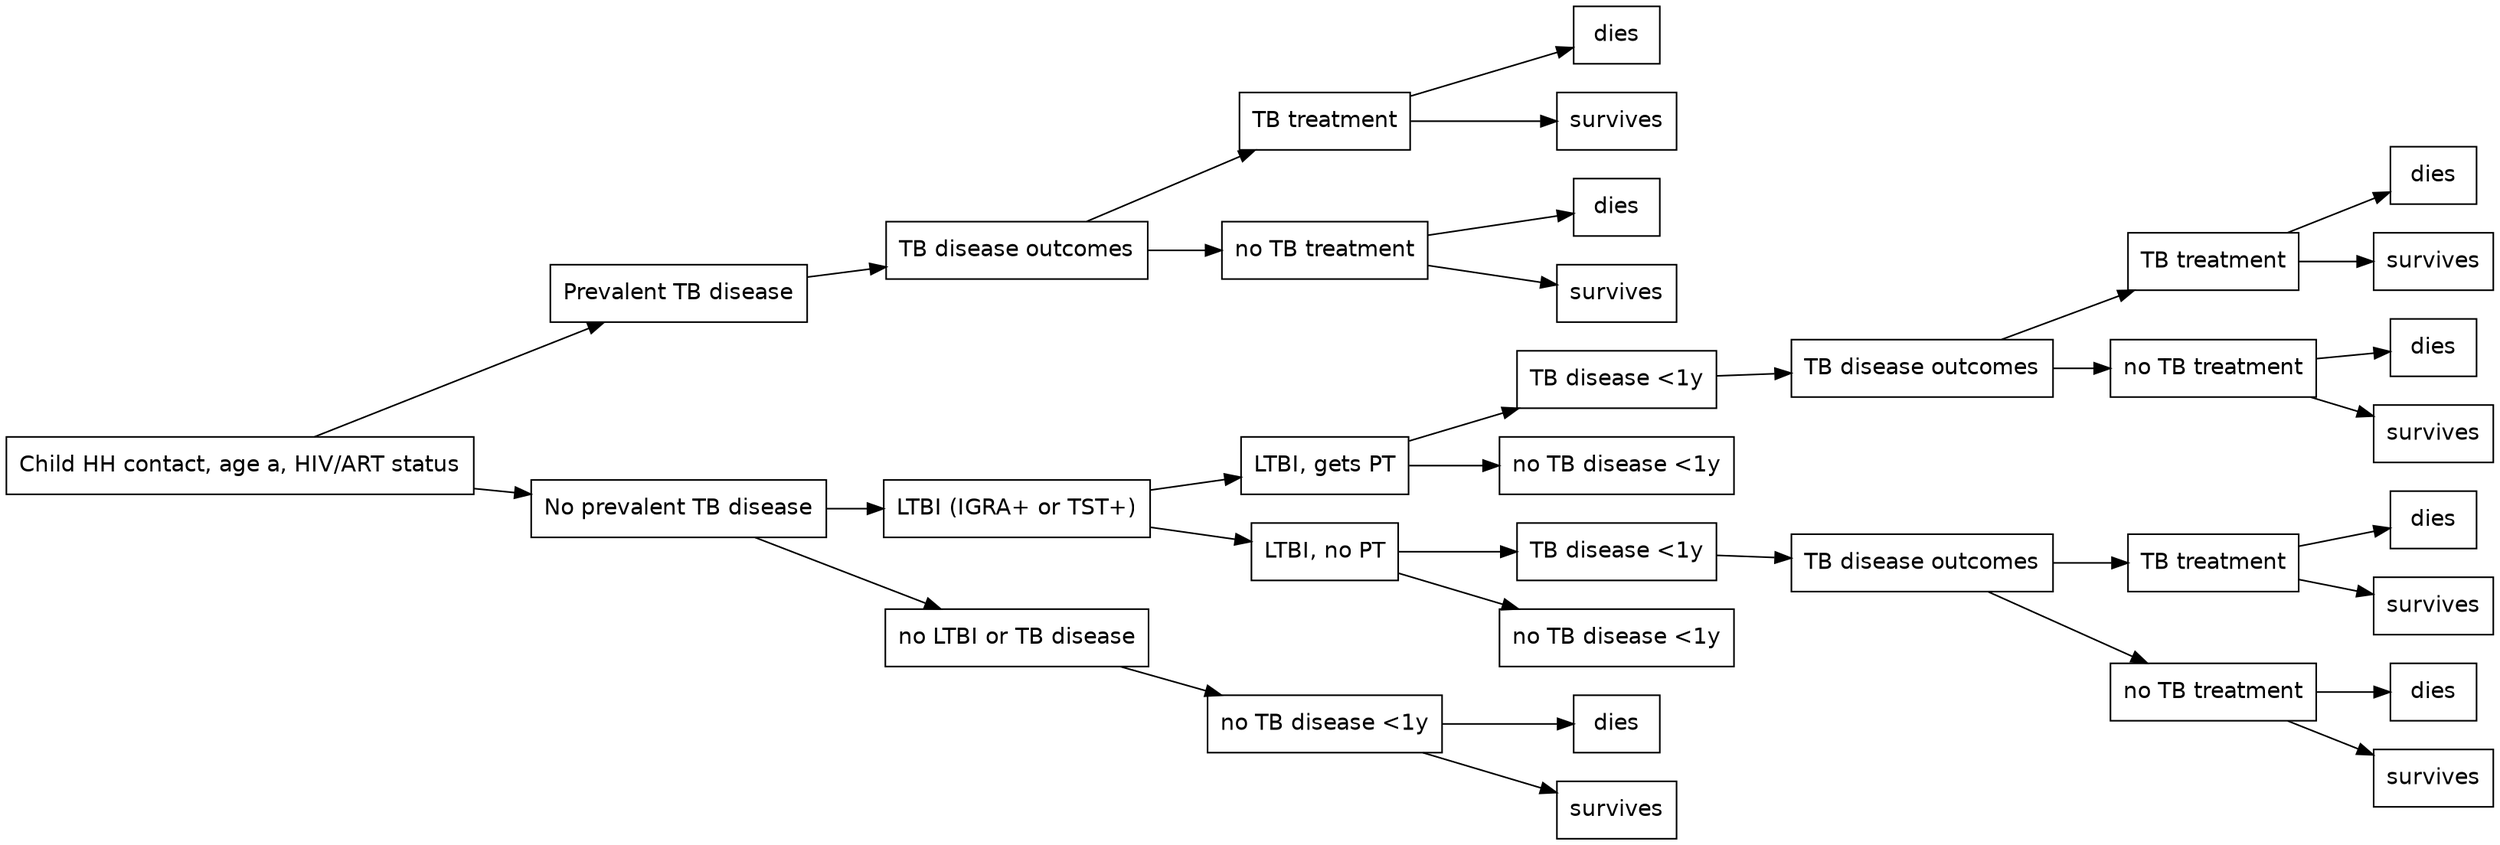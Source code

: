 digraph {

graph [layout = "dot",
       rankdir = "LR"]
// generated automatically by HEdtree; edited by hand to simplify turned off subtree
       // nodes
  "1" [label = "Child HH contact, age a, HIV/ART status", fontname = "helvetica", shape = "box", fillcolor = "#FFFFFF", fontcolor = "#000000"] 
  "2" [label = "Prevalent TB disease", fontname = "helvetica", shape = "box", fillcolor = "#FFFFFF", fontcolor = "#000000"] 
  "3" [label = "TB disease outcomes", fontname = "helvetica", shape = "box", fillcolor = "#FFFFFF", fontcolor = "#000000"] 
  "4" [label = "TB treatment", fontname = "helvetica", shape = "box", fillcolor = "#FFFFFF", fontcolor = "#000000"] 
  "5" [label = "dies", fontname = "helvetica", shape = "box", fillcolor = "#FFFFFF", fontcolor = "#000000"] 
  "6" [label = "survives", fontname = "helvetica", shape = "box", fillcolor = "#FFFFFF", fontcolor = "#000000"] 
  "7" [label = "no TB treatment", fontname = "helvetica", shape = "box", fillcolor = "#FFFFFF", fontcolor = "#000000"] 
  "8" [label = "dies", fontname = "helvetica", shape = "box", fillcolor = "#FFFFFF", fontcolor = "#000000"] 
  "9" [label = "survives", fontname = "helvetica", shape = "box", fillcolor = "#FFFFFF", fontcolor = "#000000"] 
  "10" [label = "No prevalent TB disease", fontname = "helvetica", shape = "box", fillcolor = "#FFFFFF", fontcolor = "#000000"] 
  "11" [label = "LTBI (IGRA+ or TST+)", fontname = "helvetica", shape = "box", fillcolor = "#FFFFFF", fontcolor = "#000000"] 
  "12" [label = "LTBI, gets PT", fontname = "helvetica", shape = "box", fillcolor = "#FFFFFF", fontcolor = "#000000"] 
  "13" [label = "TB disease <1y", fontname = "helvetica", shape = "box", fillcolor = "#FFFFFF", fontcolor = "#000000"] 
  "14" [label = "TB disease outcomes", fontname = "helvetica", shape = "box", fillcolor = "#FFFFFF", fontcolor = "#000000"] 
  "15" [label = "TB treatment", fontname = "helvetica", shape = "box", fillcolor = "#FFFFFF", fontcolor = "#000000"] 
  "16" [label = "dies", fontname = "helvetica", shape = "box", fillcolor = "#FFFFFF", fontcolor = "#000000"] 
  "17" [label = "survives", fontname = "helvetica", shape = "box", fillcolor = "#FFFFFF", fontcolor = "#000000"] 
  "18" [label = "no TB treatment", fontname = "helvetica", shape = "box", fillcolor = "#FFFFFF", fontcolor = "#000000"] 
  "19" [label = "dies", fontname = "helvetica", shape = "box", fillcolor = "#FFFFFF", fontcolor = "#000000"] 
  "20" [label = "survives", fontname = "helvetica", shape = "box", fillcolor = "#FFFFFF", fontcolor = "#000000"] 
  "21" [label = "no TB disease <1y", fontname = "helvetica", shape = "box", fillcolor = "#FFFFFF", fontcolor = "#000000"] 
  "22" [label = "LTBI, no PT", fontname = "helvetica", shape = "box", fillcolor = "#FFFFFF", fontcolor = "#000000"] 
  "23" [label = "TB disease <1y", fontname = "helvetica", shape = "box", fillcolor = "#FFFFFF", fontcolor = "#000000"] 
  "24" [label = "TB disease outcomes", fontname = "helvetica", shape = "box", fillcolor = "#FFFFFF", fontcolor = "#000000"] 
  "25" [label = "TB treatment", fontname = "helvetica", shape = "box", fillcolor = "#FFFFFF", fontcolor = "#000000"] 
  "26" [label = "dies", fontname = "helvetica", shape = "box", fillcolor = "#FFFFFF", fontcolor = "#000000"] 
  "27" [label = "survives", fontname = "helvetica", shape = "box", fillcolor = "#FFFFFF", fontcolor = "#000000"] 
  "28" [label = "no TB treatment", fontname = "helvetica", shape = "box", fillcolor = "#FFFFFF", fontcolor = "#000000"] 
  "29" [label = "dies", fontname = "helvetica", shape = "box", fillcolor = "#FFFFFF", fontcolor = "#000000"] 
  "30" [label = "survives", fontname = "helvetica", shape = "box", fillcolor = "#FFFFFF", fontcolor = "#000000"] 
  "31" [label = "no TB disease <1y", fontname = "helvetica", shape = "box", fillcolor = "#FFFFFF", fontcolor = "#000000"] 
  "32" [label = "no LTBI or TB disease", fontname = "helvetica", shape = "box", fillcolor = "#FFFFFF", fontcolor = "#000000"] 
  "37" [label = "dies", fontname = "helvetica", shape = "box", fillcolor = "#FFFFFF", fontcolor = "#000000"] 
  "38" [label = "survives", fontname = "helvetica", shape = "box", fillcolor = "#FFFFFF", fontcolor = "#000000"] 
  "42" [label = "no TB disease <1y", fontname = "helvetica", shape = "box", fillcolor = "#FFFFFF", fontcolor = "#000000"] 
  // edges
"1"->"2" [id = "1", fontname = "helvetica", fontname = "helvetica"] 
"1"->"10" [id = "2", fontname = "helvetica", fontname = "helvetica"] 
"2"->"3" [id = "3", fontname = "helvetica", fontname = "helvetica"] 
"10"->"11" [id = "4", fontname = "helvetica", fontname = "helvetica"] 
"10"->"32" [id = "5", fontname = "helvetica", fontname = "helvetica"] 
"3"->"4" [id = "6", fontname = "helvetica", fontname = "helvetica"] 
"3"->"7" [id = "7", fontname = "helvetica", fontname = "helvetica"] 
"11"->"12" [id = "8", fontname = "helvetica", fontname = "helvetica"] 
"11"->"22" [id = "9", fontname = "helvetica", fontname = "helvetica"]
"32"->"42" [id = "10", fontname = "helvetica", fontname = "helvetica"]
"42"->"38" [id = "10", fontname = "helvetica", fontname = "helvetica"]
"42"->"37" [id = "10", fontname = "helvetica", fontname = "helvetica"] 
"4"->"5" [id = "12", fontname = "helvetica", fontname = "helvetica"] 
"4"->"6" [id = "13", fontname = "helvetica", fontname = "helvetica"] 
"7"->"8" [id = "14", fontname = "helvetica", fontname = "helvetica"] 
"7"->"9" [id = "15", fontname = "helvetica", fontname = "helvetica"] 
"12"->"13" [id = "16", fontname = "helvetica", fontname = "helvetica"] 
"12"->"21" [id = "17", fontname = "helvetica", fontname = "helvetica"] 
"22"->"23" [id = "18", fontname = "helvetica", fontname = "helvetica"] 
"22"->"31" [id = "19", fontname = "helvetica", fontname = "helvetica"] 
"13"->"14" [id = "24", fontname = "helvetica", fontname = "helvetica"] 
"23"->"24" [id = "25", fontname = "helvetica", fontname = "helvetica"] 
"14"->"15" [id = "28", fontname = "helvetica", fontname = "helvetica"] 
"14"->"18" [id = "29", fontname = "helvetica", fontname = "helvetica"] 
"24"->"25" [id = "30", fontname = "helvetica", fontname = "helvetica"] 
"24"->"28" [id = "31", fontname = "helvetica", fontname = "helvetica"] 
"15"->"16" [id = "36", fontname = "helvetica", fontname = "helvetica"] 
"15"->"17" [id = "37", fontname = "helvetica", fontname = "helvetica"] 
"18"->"19" [id = "38", fontname = "helvetica", fontname = "helvetica"] 
"18"->"20" [id = "39", fontname = "helvetica", fontname = "helvetica"] 
"25"->"26" [id = "40", fontname = "helvetica", fontname = "helvetica"] 
"25"->"27" [id = "41", fontname = "helvetica", fontname = "helvetica"] 
"28"->"29" [id = "42", fontname = "helvetica", fontname = "helvetica"] 
"28"->"30" [id = "43", fontname = "helvetica", fontname = "helvetica"] 
}
